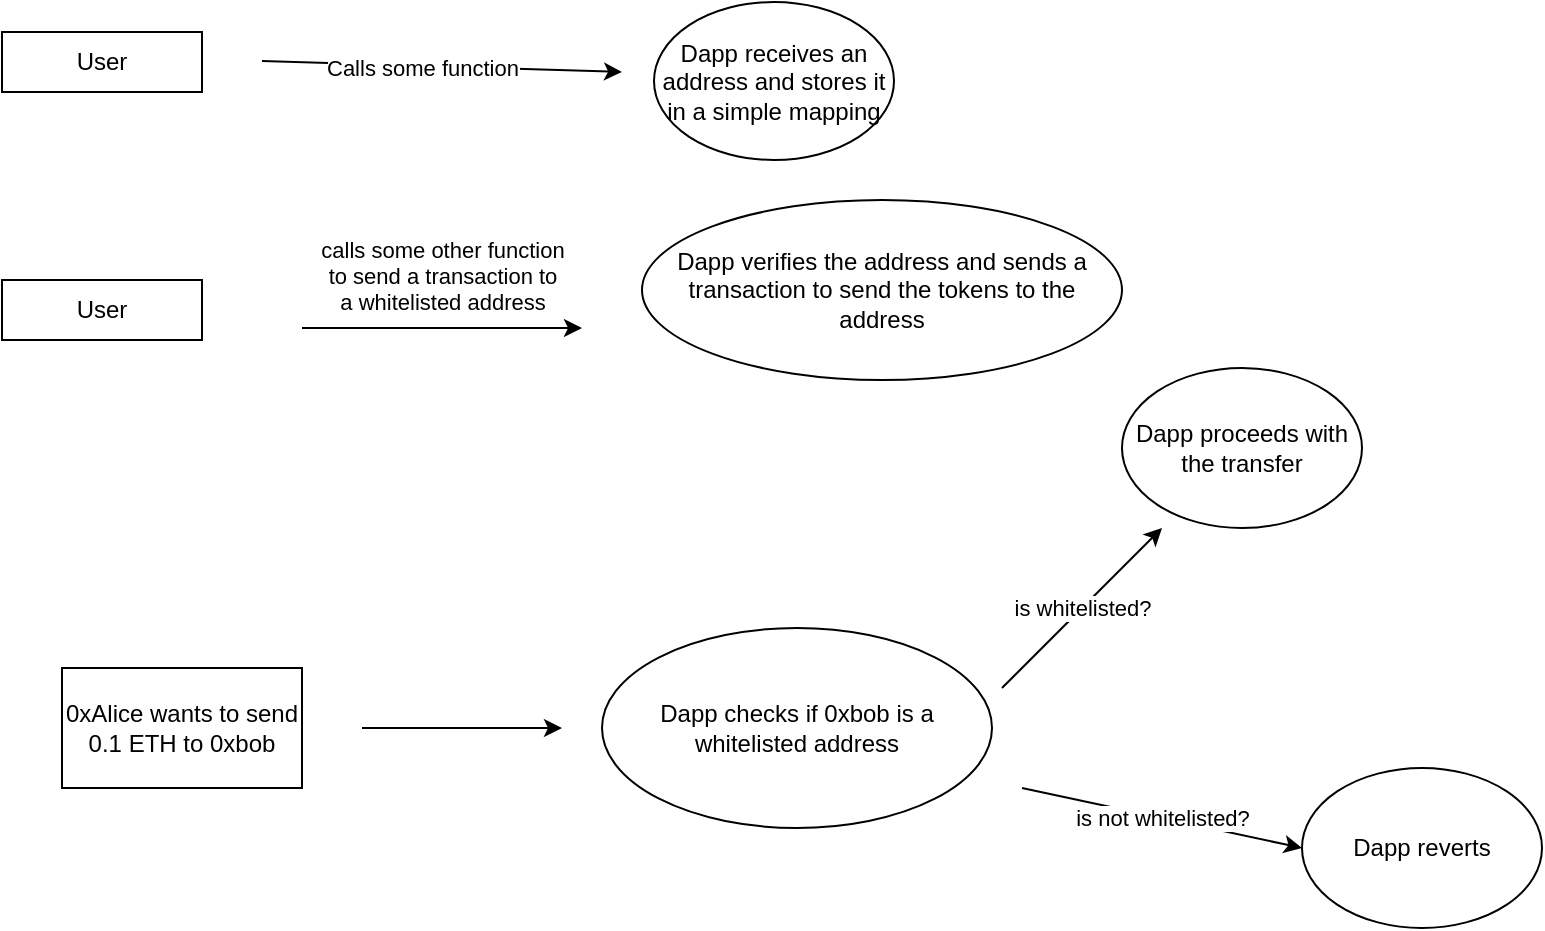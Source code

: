 <mxfile version="28.1.2">
  <diagram name="Page-1" id="Ffvwl3qOaILqNQCypbMV">
    <mxGraphModel dx="786" dy="389" grid="1" gridSize="10" guides="1" tooltips="1" connect="1" arrows="1" fold="1" page="1" pageScale="1" pageWidth="850" pageHeight="1100" math="0" shadow="0">
      <root>
        <mxCell id="0" />
        <mxCell id="1" parent="0" />
        <mxCell id="27FojVrx8uzZ6xsNynHt-1" value="User" style="rounded=0;whiteSpace=wrap;html=1;" parent="1" vertex="1">
          <mxGeometry x="40" y="22" width="100" height="30" as="geometry" />
        </mxCell>
        <mxCell id="27FojVrx8uzZ6xsNynHt-3" value="" style="endArrow=classic;html=1;rounded=0;" parent="1" edge="1">
          <mxGeometry relative="1" as="geometry">
            <mxPoint x="170" y="36.5" as="sourcePoint" />
            <mxPoint x="350" y="42" as="targetPoint" />
          </mxGeometry>
        </mxCell>
        <mxCell id="27FojVrx8uzZ6xsNynHt-4" value="Calls some function" style="edgeLabel;resizable=0;html=1;;align=center;verticalAlign=middle;" parent="27FojVrx8uzZ6xsNynHt-3" connectable="0" vertex="1">
          <mxGeometry relative="1" as="geometry">
            <mxPoint x="-10" y="1" as="offset" />
          </mxGeometry>
        </mxCell>
        <mxCell id="27FojVrx8uzZ6xsNynHt-5" value="Dapp receives an address and stores it in a simple mapping" style="ellipse;whiteSpace=wrap;html=1;" parent="1" vertex="1">
          <mxGeometry x="366" y="7" width="120" height="79" as="geometry" />
        </mxCell>
        <mxCell id="27FojVrx8uzZ6xsNynHt-6" value="User" style="rounded=0;whiteSpace=wrap;html=1;" parent="1" vertex="1">
          <mxGeometry x="40" y="146" width="100" height="30" as="geometry" />
        </mxCell>
        <mxCell id="27FojVrx8uzZ6xsNynHt-11" value="" style="endArrow=classic;html=1;rounded=0;" parent="1" edge="1">
          <mxGeometry relative="1" as="geometry">
            <mxPoint x="190" y="170" as="sourcePoint" />
            <mxPoint x="330" y="170" as="targetPoint" />
          </mxGeometry>
        </mxCell>
        <mxCell id="27FojVrx8uzZ6xsNynHt-12" value="calls some other function&lt;div&gt;to send a transaction to&lt;/div&gt;&lt;div&gt;a whitelisted address&lt;/div&gt;" style="edgeLabel;resizable=0;html=1;;align=center;verticalAlign=middle;" parent="27FojVrx8uzZ6xsNynHt-11" connectable="0" vertex="1">
          <mxGeometry relative="1" as="geometry">
            <mxPoint y="-26" as="offset" />
          </mxGeometry>
        </mxCell>
        <mxCell id="27FojVrx8uzZ6xsNynHt-13" value="Dapp verifies the address and sends a transaction to send the tokens to the address" style="ellipse;whiteSpace=wrap;html=1;" parent="1" vertex="1">
          <mxGeometry x="360" y="106" width="240" height="90" as="geometry" />
        </mxCell>
        <mxCell id="C3M8RFJo48p8_9g7uVLH-2" value="0xAlice wants to send 0.1 ETH to 0xbob" style="rounded=0;whiteSpace=wrap;html=1;" vertex="1" parent="1">
          <mxGeometry x="70" y="340" width="120" height="60" as="geometry" />
        </mxCell>
        <mxCell id="C3M8RFJo48p8_9g7uVLH-3" value="" style="endArrow=classic;html=1;rounded=0;" edge="1" parent="1">
          <mxGeometry relative="1" as="geometry">
            <mxPoint x="220" y="370" as="sourcePoint" />
            <mxPoint x="320" y="370" as="targetPoint" />
          </mxGeometry>
        </mxCell>
        <mxCell id="C3M8RFJo48p8_9g7uVLH-6" value="Dapp checks if 0xbob is a whitelisted address" style="ellipse;whiteSpace=wrap;html=1;" vertex="1" parent="1">
          <mxGeometry x="340" y="320" width="195" height="100" as="geometry" />
        </mxCell>
        <mxCell id="C3M8RFJo48p8_9g7uVLH-9" value="is whitelisted?" style="endArrow=classic;html=1;rounded=0;" edge="1" parent="1">
          <mxGeometry width="50" height="50" relative="1" as="geometry">
            <mxPoint x="540" y="350" as="sourcePoint" />
            <mxPoint x="620" y="270" as="targetPoint" />
          </mxGeometry>
        </mxCell>
        <mxCell id="C3M8RFJo48p8_9g7uVLH-10" value="Dapp proceeds with the transfer" style="ellipse;whiteSpace=wrap;html=1;" vertex="1" parent="1">
          <mxGeometry x="600" y="190" width="120" height="80" as="geometry" />
        </mxCell>
        <mxCell id="C3M8RFJo48p8_9g7uVLH-11" value="is not whitelisted?" style="endArrow=classic;html=1;rounded=0;" edge="1" parent="1">
          <mxGeometry width="50" height="50" relative="1" as="geometry">
            <mxPoint x="550" y="400" as="sourcePoint" />
            <mxPoint x="690" y="430" as="targetPoint" />
          </mxGeometry>
        </mxCell>
        <mxCell id="C3M8RFJo48p8_9g7uVLH-12" value="Dapp reverts" style="ellipse;whiteSpace=wrap;html=1;" vertex="1" parent="1">
          <mxGeometry x="690" y="390" width="120" height="80" as="geometry" />
        </mxCell>
      </root>
    </mxGraphModel>
  </diagram>
</mxfile>
